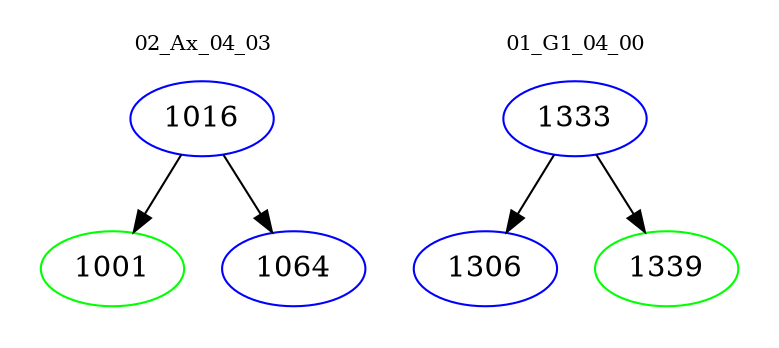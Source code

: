 digraph{
subgraph cluster_0 {
color = white
label = "02_Ax_04_03";
fontsize=10;
T0_1016 [label="1016", color="blue"]
T0_1016 -> T0_1001 [color="black"]
T0_1001 [label="1001", color="green"]
T0_1016 -> T0_1064 [color="black"]
T0_1064 [label="1064", color="blue"]
}
subgraph cluster_1 {
color = white
label = "01_G1_04_00";
fontsize=10;
T1_1333 [label="1333", color="blue"]
T1_1333 -> T1_1306 [color="black"]
T1_1306 [label="1306", color="blue"]
T1_1333 -> T1_1339 [color="black"]
T1_1339 [label="1339", color="green"]
}
}
